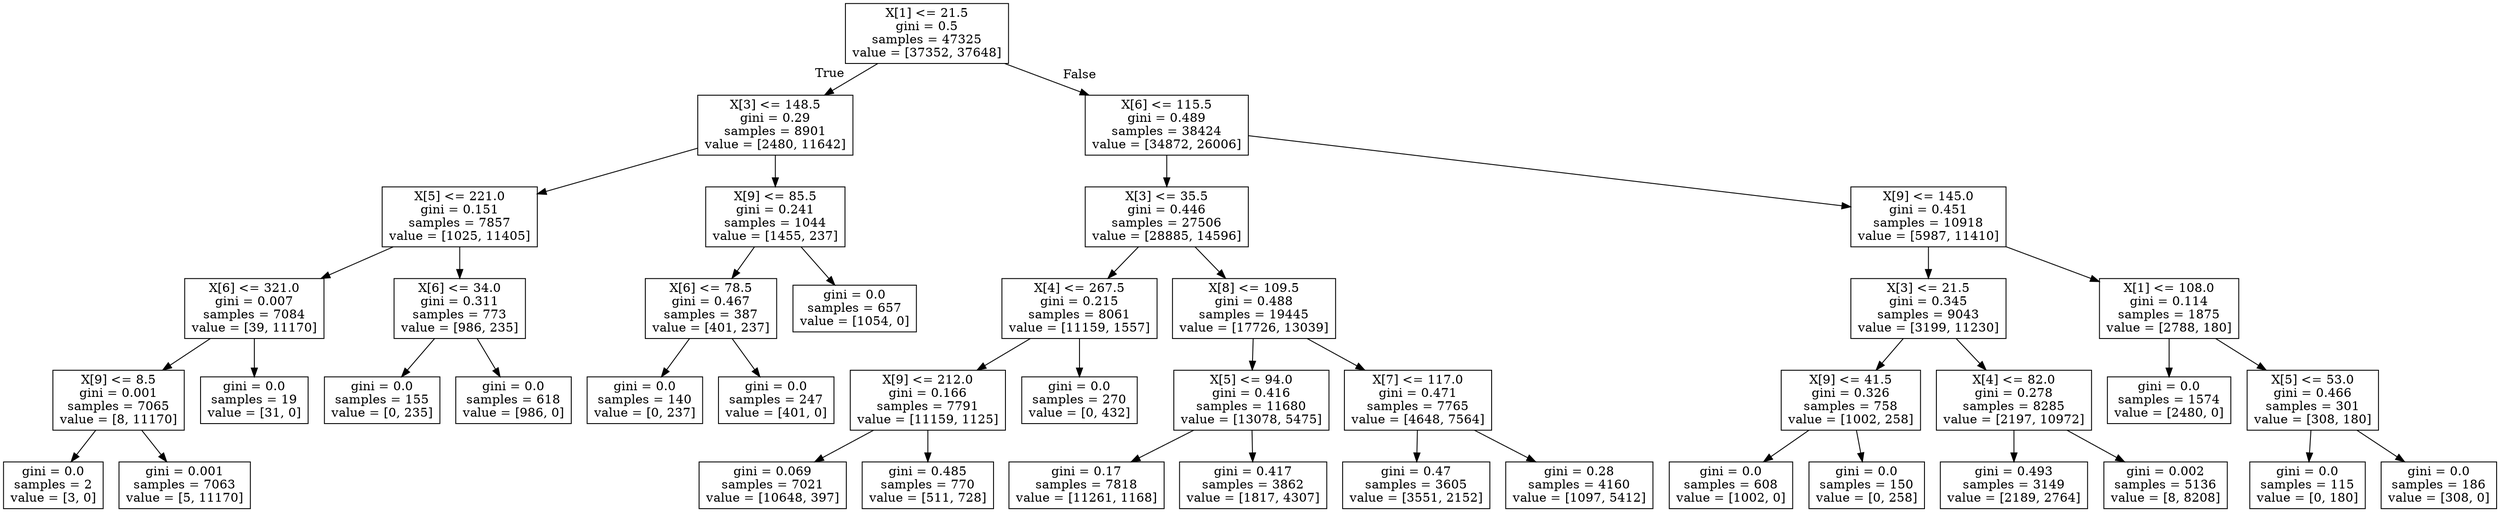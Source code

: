 digraph Tree {
node [shape=box] ;
0 [label="X[1] <= 21.5\ngini = 0.5\nsamples = 47325\nvalue = [37352, 37648]"] ;
1 [label="X[3] <= 148.5\ngini = 0.29\nsamples = 8901\nvalue = [2480, 11642]"] ;
0 -> 1 [labeldistance=2.5, labelangle=45, headlabel="True"] ;
2 [label="X[5] <= 221.0\ngini = 0.151\nsamples = 7857\nvalue = [1025, 11405]"] ;
1 -> 2 ;
3 [label="X[6] <= 321.0\ngini = 0.007\nsamples = 7084\nvalue = [39, 11170]"] ;
2 -> 3 ;
4 [label="X[9] <= 8.5\ngini = 0.001\nsamples = 7065\nvalue = [8, 11170]"] ;
3 -> 4 ;
5 [label="gini = 0.0\nsamples = 2\nvalue = [3, 0]"] ;
4 -> 5 ;
6 [label="gini = 0.001\nsamples = 7063\nvalue = [5, 11170]"] ;
4 -> 6 ;
7 [label="gini = 0.0\nsamples = 19\nvalue = [31, 0]"] ;
3 -> 7 ;
8 [label="X[6] <= 34.0\ngini = 0.311\nsamples = 773\nvalue = [986, 235]"] ;
2 -> 8 ;
9 [label="gini = 0.0\nsamples = 155\nvalue = [0, 235]"] ;
8 -> 9 ;
10 [label="gini = 0.0\nsamples = 618\nvalue = [986, 0]"] ;
8 -> 10 ;
11 [label="X[9] <= 85.5\ngini = 0.241\nsamples = 1044\nvalue = [1455, 237]"] ;
1 -> 11 ;
12 [label="X[6] <= 78.5\ngini = 0.467\nsamples = 387\nvalue = [401, 237]"] ;
11 -> 12 ;
13 [label="gini = 0.0\nsamples = 140\nvalue = [0, 237]"] ;
12 -> 13 ;
14 [label="gini = 0.0\nsamples = 247\nvalue = [401, 0]"] ;
12 -> 14 ;
15 [label="gini = 0.0\nsamples = 657\nvalue = [1054, 0]"] ;
11 -> 15 ;
16 [label="X[6] <= 115.5\ngini = 0.489\nsamples = 38424\nvalue = [34872, 26006]"] ;
0 -> 16 [labeldistance=2.5, labelangle=-45, headlabel="False"] ;
17 [label="X[3] <= 35.5\ngini = 0.446\nsamples = 27506\nvalue = [28885, 14596]"] ;
16 -> 17 ;
18 [label="X[4] <= 267.5\ngini = 0.215\nsamples = 8061\nvalue = [11159, 1557]"] ;
17 -> 18 ;
19 [label="X[9] <= 212.0\ngini = 0.166\nsamples = 7791\nvalue = [11159, 1125]"] ;
18 -> 19 ;
20 [label="gini = 0.069\nsamples = 7021\nvalue = [10648, 397]"] ;
19 -> 20 ;
21 [label="gini = 0.485\nsamples = 770\nvalue = [511, 728]"] ;
19 -> 21 ;
22 [label="gini = 0.0\nsamples = 270\nvalue = [0, 432]"] ;
18 -> 22 ;
23 [label="X[8] <= 109.5\ngini = 0.488\nsamples = 19445\nvalue = [17726, 13039]"] ;
17 -> 23 ;
24 [label="X[5] <= 94.0\ngini = 0.416\nsamples = 11680\nvalue = [13078, 5475]"] ;
23 -> 24 ;
25 [label="gini = 0.17\nsamples = 7818\nvalue = [11261, 1168]"] ;
24 -> 25 ;
26 [label="gini = 0.417\nsamples = 3862\nvalue = [1817, 4307]"] ;
24 -> 26 ;
27 [label="X[7] <= 117.0\ngini = 0.471\nsamples = 7765\nvalue = [4648, 7564]"] ;
23 -> 27 ;
28 [label="gini = 0.47\nsamples = 3605\nvalue = [3551, 2152]"] ;
27 -> 28 ;
29 [label="gini = 0.28\nsamples = 4160\nvalue = [1097, 5412]"] ;
27 -> 29 ;
30 [label="X[9] <= 145.0\ngini = 0.451\nsamples = 10918\nvalue = [5987, 11410]"] ;
16 -> 30 ;
31 [label="X[3] <= 21.5\ngini = 0.345\nsamples = 9043\nvalue = [3199, 11230]"] ;
30 -> 31 ;
32 [label="X[9] <= 41.5\ngini = 0.326\nsamples = 758\nvalue = [1002, 258]"] ;
31 -> 32 ;
33 [label="gini = 0.0\nsamples = 608\nvalue = [1002, 0]"] ;
32 -> 33 ;
34 [label="gini = 0.0\nsamples = 150\nvalue = [0, 258]"] ;
32 -> 34 ;
35 [label="X[4] <= 82.0\ngini = 0.278\nsamples = 8285\nvalue = [2197, 10972]"] ;
31 -> 35 ;
36 [label="gini = 0.493\nsamples = 3149\nvalue = [2189, 2764]"] ;
35 -> 36 ;
37 [label="gini = 0.002\nsamples = 5136\nvalue = [8, 8208]"] ;
35 -> 37 ;
38 [label="X[1] <= 108.0\ngini = 0.114\nsamples = 1875\nvalue = [2788, 180]"] ;
30 -> 38 ;
39 [label="gini = 0.0\nsamples = 1574\nvalue = [2480, 0]"] ;
38 -> 39 ;
40 [label="X[5] <= 53.0\ngini = 0.466\nsamples = 301\nvalue = [308, 180]"] ;
38 -> 40 ;
41 [label="gini = 0.0\nsamples = 115\nvalue = [0, 180]"] ;
40 -> 41 ;
42 [label="gini = 0.0\nsamples = 186\nvalue = [308, 0]"] ;
40 -> 42 ;
}